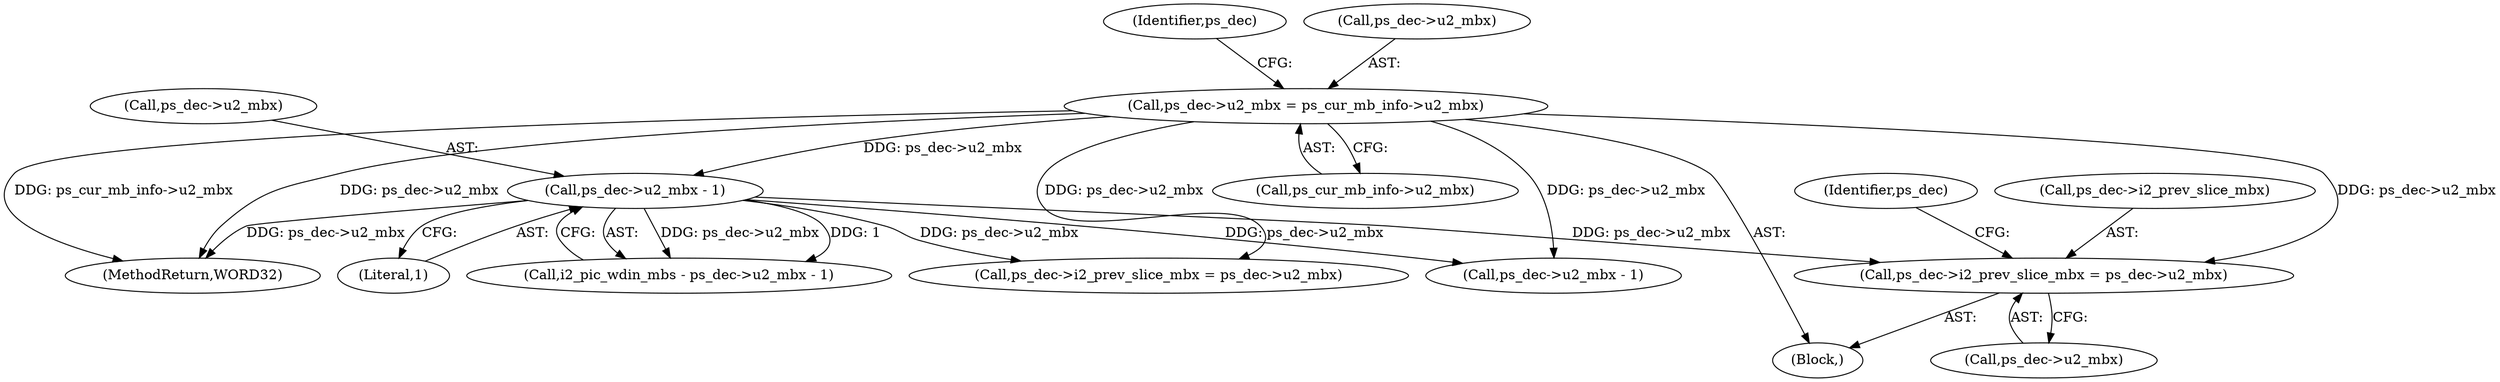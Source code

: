 digraph "0_Android_a78887bcffbc2995cf9ed72e0697acf560875e9e_1@pointer" {
"1000724" [label="(Call,ps_dec->i2_prev_slice_mbx = ps_dec->u2_mbx)"];
"1000632" [label="(Call,ps_dec->u2_mbx - 1)"];
"1000571" [label="(Call,ps_dec->u2_mbx = ps_cur_mb_info->u2_mbx)"];
"1000630" [label="(Call,i2_pic_wdin_mbs - ps_dec->u2_mbx - 1)"];
"1000724" [label="(Call,ps_dec->i2_prev_slice_mbx = ps_dec->u2_mbx)"];
"1000728" [label="(Call,ps_dec->u2_mbx)"];
"1000571" [label="(Call,ps_dec->u2_mbx = ps_cur_mb_info->u2_mbx)"];
"1000519" [label="(Block,)"];
"1001356" [label="(MethodReturn,WORD32)"];
"1000575" [label="(Call,ps_cur_mb_info->u2_mbx)"];
"1000733" [label="(Identifier,ps_dec)"];
"1000636" [label="(Literal,1)"];
"1000580" [label="(Identifier,ps_dec)"];
"1000572" [label="(Call,ps_dec->u2_mbx)"];
"1001175" [label="(Call,ps_dec->u2_mbx - 1)"];
"1000725" [label="(Call,ps_dec->i2_prev_slice_mbx)"];
"1001322" [label="(Call,ps_dec->i2_prev_slice_mbx = ps_dec->u2_mbx)"];
"1000633" [label="(Call,ps_dec->u2_mbx)"];
"1000632" [label="(Call,ps_dec->u2_mbx - 1)"];
"1000724" -> "1000519"  [label="AST: "];
"1000724" -> "1000728"  [label="CFG: "];
"1000725" -> "1000724"  [label="AST: "];
"1000728" -> "1000724"  [label="AST: "];
"1000733" -> "1000724"  [label="CFG: "];
"1000632" -> "1000724"  [label="DDG: ps_dec->u2_mbx"];
"1000571" -> "1000724"  [label="DDG: ps_dec->u2_mbx"];
"1000632" -> "1000630"  [label="AST: "];
"1000632" -> "1000636"  [label="CFG: "];
"1000633" -> "1000632"  [label="AST: "];
"1000636" -> "1000632"  [label="AST: "];
"1000630" -> "1000632"  [label="CFG: "];
"1000632" -> "1001356"  [label="DDG: ps_dec->u2_mbx"];
"1000632" -> "1000630"  [label="DDG: ps_dec->u2_mbx"];
"1000632" -> "1000630"  [label="DDG: 1"];
"1000571" -> "1000632"  [label="DDG: ps_dec->u2_mbx"];
"1000632" -> "1001175"  [label="DDG: ps_dec->u2_mbx"];
"1000632" -> "1001322"  [label="DDG: ps_dec->u2_mbx"];
"1000571" -> "1000519"  [label="AST: "];
"1000571" -> "1000575"  [label="CFG: "];
"1000572" -> "1000571"  [label="AST: "];
"1000575" -> "1000571"  [label="AST: "];
"1000580" -> "1000571"  [label="CFG: "];
"1000571" -> "1001356"  [label="DDG: ps_cur_mb_info->u2_mbx"];
"1000571" -> "1001356"  [label="DDG: ps_dec->u2_mbx"];
"1000571" -> "1001175"  [label="DDG: ps_dec->u2_mbx"];
"1000571" -> "1001322"  [label="DDG: ps_dec->u2_mbx"];
}
